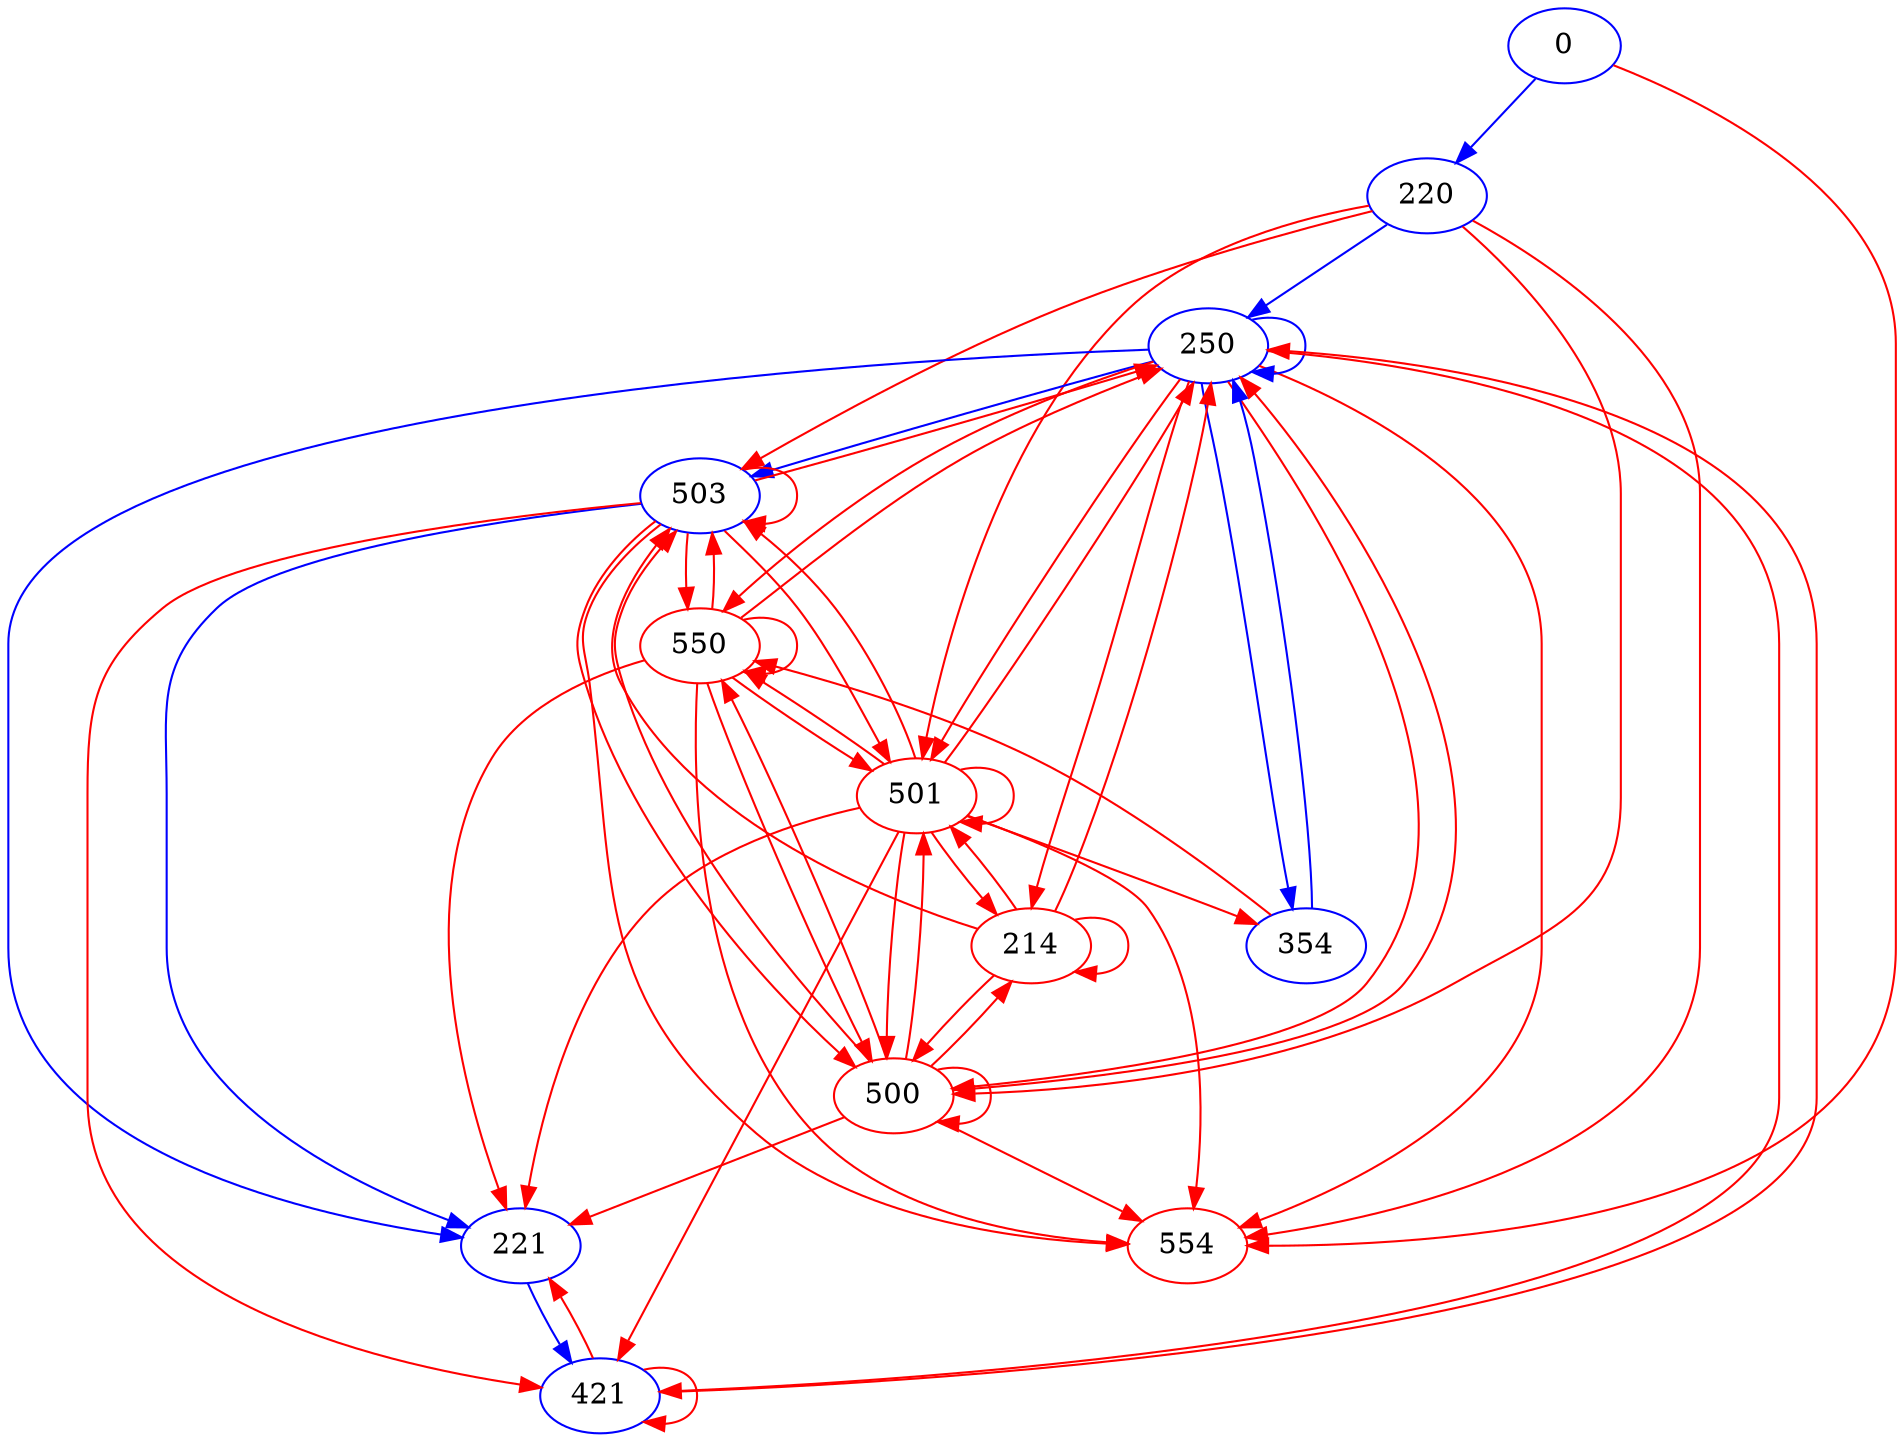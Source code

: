 digraph g {
	node [color=black];
	edge [color=black];
	0	 [color=blue];
	220	 [color=blue];
	0 -> 220 [key=new_edge,
	color=blue];
554 [color=red];
0 -> 554 [key=new_edge,
color=red];
250 [color=blue];
220 -> 250 [key=new_edge,
color=blue];
503 [color=blue];
220 -> 503 [key=new_edge,
color=red];
500 [color=red];
220 -> 500 [key=new_edge,
color=red];
501 [color=red];
220 -> 501 [key=new_edge,
color=red];
220 -> 554 [key=new_edge,
color=red];
250 -> 250 [key=new_edge,
color=blue];
354 [color=blue];
250 -> 354 [key=new_edge,
color=blue];
221 [color=blue];
250 -> 221 [key=new_edge,
color=blue];
250 -> 503 [key=new_edge,
color=blue];
421 [color=blue];
250 -> 421 [key=new_edge,
color=red];
250 -> 500 [key=new_edge,
color=red];
250 -> 501 [key=new_edge,
color=red];
250 -> 554 [key=new_edge,
color=red];
550 [color=red];
250 -> 550 [key=new_edge,
color=red];
214 [color=red];
250 -> 214 [key=new_edge,
color=red];
354 -> 250 [key=new_edge,
color=blue];
354 -> 550 [key=new_edge,
color=red];
221 -> 421 [key=new_edge,
color=blue];
503 -> 250 [key=new_edge,
color=red];
503 -> 221 [key=new_edge,
color=blue];
503 -> 503 [key=new_edge,
color=red];
503 -> 421 [key=new_edge,
color=red];
503 -> 500 [key=new_edge,
color=red];
503 -> 501 [key=new_edge,
color=red];
503 -> 554 [key=new_edge,
color=red];
503 -> 550 [key=new_edge,
color=red];
421 -> 250 [key=new_edge,
color=red];
421 -> 221 [key=new_edge,
color=red];
421 -> 421 [key=new_edge,
color=red];
500 -> 250 [key=new_edge,
color=red];
500 -> 221 [key=new_edge,
color=red];
500 -> 503 [key=new_edge,
color=red];
500 -> 500 [key=new_edge,
color=red];
500 -> 501 [key=new_edge,
color=red];
500 -> 554 [key=new_edge,
color=red];
500 -> 550 [key=new_edge,
color=red];
500 -> 214 [key=new_edge,
color=red];
501 -> 250 [key=new_edge,
color=red];
501 -> 354 [key=new_edge,
color=red];
501 -> 221 [key=new_edge,
color=red];
501 -> 503 [key=new_edge,
color=red];
501 -> 421 [key=new_edge,
color=red];
501 -> 500 [key=new_edge,
color=red];
501 -> 501 [key=new_edge,
color=red];
501 -> 554 [key=new_edge,
color=red];
501 -> 550 [key=new_edge,
color=red];
501 -> 214 [key=new_edge,
color=red];
550 -> 250 [key=new_edge,
color=red];
550 -> 221 [key=new_edge,
color=red];
550 -> 503 [key=new_edge,
color=red];
550 -> 500 [key=new_edge,
color=red];
550 -> 501 [key=new_edge,
color=red];
550 -> 554 [key=new_edge,
color=red];
550 -> 550 [key=new_edge,
color=red];
214 -> 250 [key=new_edge,
color=red];
214 -> 503 [key=new_edge,
color=red];
214 -> 500 [key=new_edge,
color=red];
214 -> 501 [key=new_edge,
color=red];
214 -> 214 [key=new_edge,
color=red];
}
